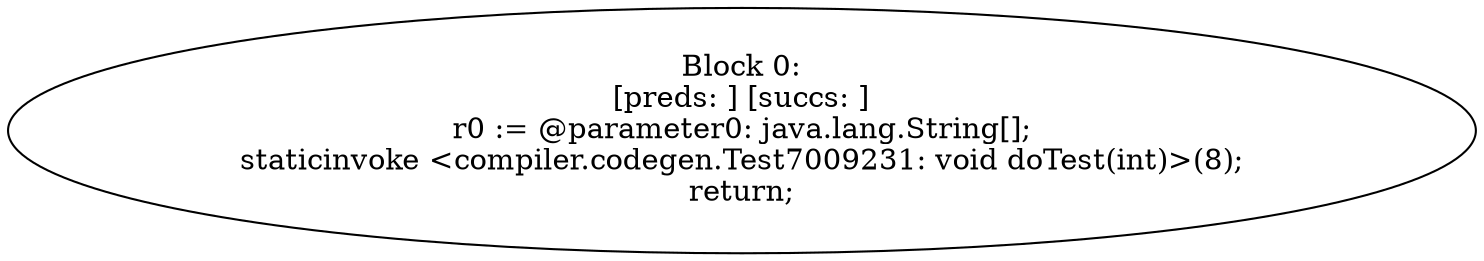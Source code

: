 digraph "unitGraph" {
    "Block 0:
[preds: ] [succs: ]
r0 := @parameter0: java.lang.String[];
staticinvoke <compiler.codegen.Test7009231: void doTest(int)>(8);
return;
"
}
